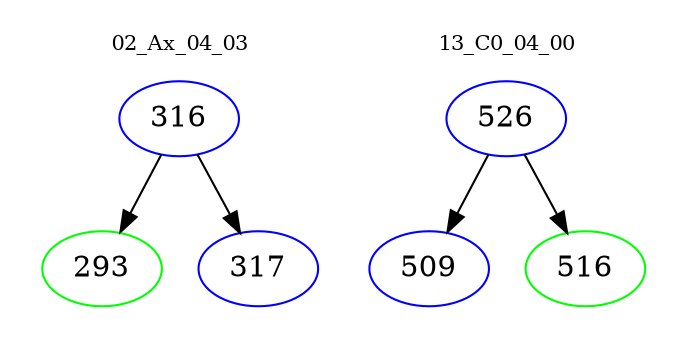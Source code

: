 digraph{
subgraph cluster_0 {
color = white
label = "02_Ax_04_03";
fontsize=10;
T0_316 [label="316", color="blue"]
T0_316 -> T0_293 [color="black"]
T0_293 [label="293", color="green"]
T0_316 -> T0_317 [color="black"]
T0_317 [label="317", color="blue"]
}
subgraph cluster_1 {
color = white
label = "13_C0_04_00";
fontsize=10;
T1_526 [label="526", color="blue"]
T1_526 -> T1_509 [color="black"]
T1_509 [label="509", color="blue"]
T1_526 -> T1_516 [color="black"]
T1_516 [label="516", color="green"]
}
}
